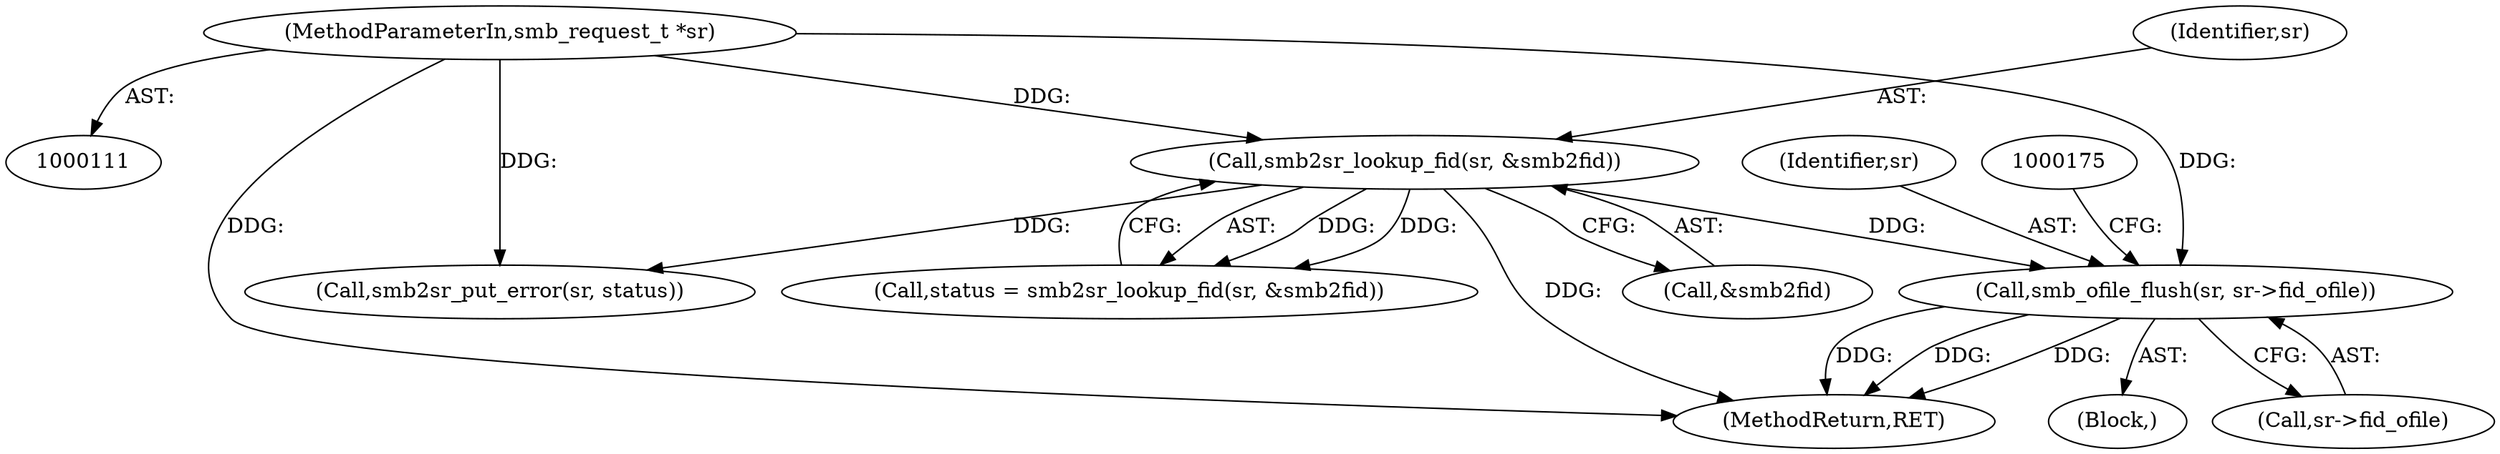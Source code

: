 digraph "0_illumos-gate_6d1c73b5858fefc6161c7d686345f0dc887ea799@pointer" {
"1000169" [label="(Call,smb_ofile_flush(sr, sr->fid_ofile))"];
"1000157" [label="(Call,smb2sr_lookup_fid(sr, &smb2fid))"];
"1000112" [label="(MethodParameterIn,smb_request_t *sr)"];
"1000157" [label="(Call,smb2sr_lookup_fid(sr, &smb2fid))"];
"1000164" [label="(Call,smb2sr_put_error(sr, status))"];
"1000159" [label="(Call,&smb2fid)"];
"1000170" [label="(Identifier,sr)"];
"1000186" [label="(MethodReturn,RET)"];
"1000112" [label="(MethodParameterIn,smb_request_t *sr)"];
"1000158" [label="(Identifier,sr)"];
"1000113" [label="(Block,)"];
"1000155" [label="(Call,status = smb2sr_lookup_fid(sr, &smb2fid))"];
"1000171" [label="(Call,sr->fid_ofile)"];
"1000169" [label="(Call,smb_ofile_flush(sr, sr->fid_ofile))"];
"1000169" -> "1000113"  [label="AST: "];
"1000169" -> "1000171"  [label="CFG: "];
"1000170" -> "1000169"  [label="AST: "];
"1000171" -> "1000169"  [label="AST: "];
"1000175" -> "1000169"  [label="CFG: "];
"1000169" -> "1000186"  [label="DDG: "];
"1000169" -> "1000186"  [label="DDG: "];
"1000169" -> "1000186"  [label="DDG: "];
"1000157" -> "1000169"  [label="DDG: "];
"1000112" -> "1000169"  [label="DDG: "];
"1000157" -> "1000155"  [label="AST: "];
"1000157" -> "1000159"  [label="CFG: "];
"1000158" -> "1000157"  [label="AST: "];
"1000159" -> "1000157"  [label="AST: "];
"1000155" -> "1000157"  [label="CFG: "];
"1000157" -> "1000186"  [label="DDG: "];
"1000157" -> "1000155"  [label="DDG: "];
"1000157" -> "1000155"  [label="DDG: "];
"1000112" -> "1000157"  [label="DDG: "];
"1000157" -> "1000164"  [label="DDG: "];
"1000112" -> "1000111"  [label="AST: "];
"1000112" -> "1000186"  [label="DDG: "];
"1000112" -> "1000164"  [label="DDG: "];
}

